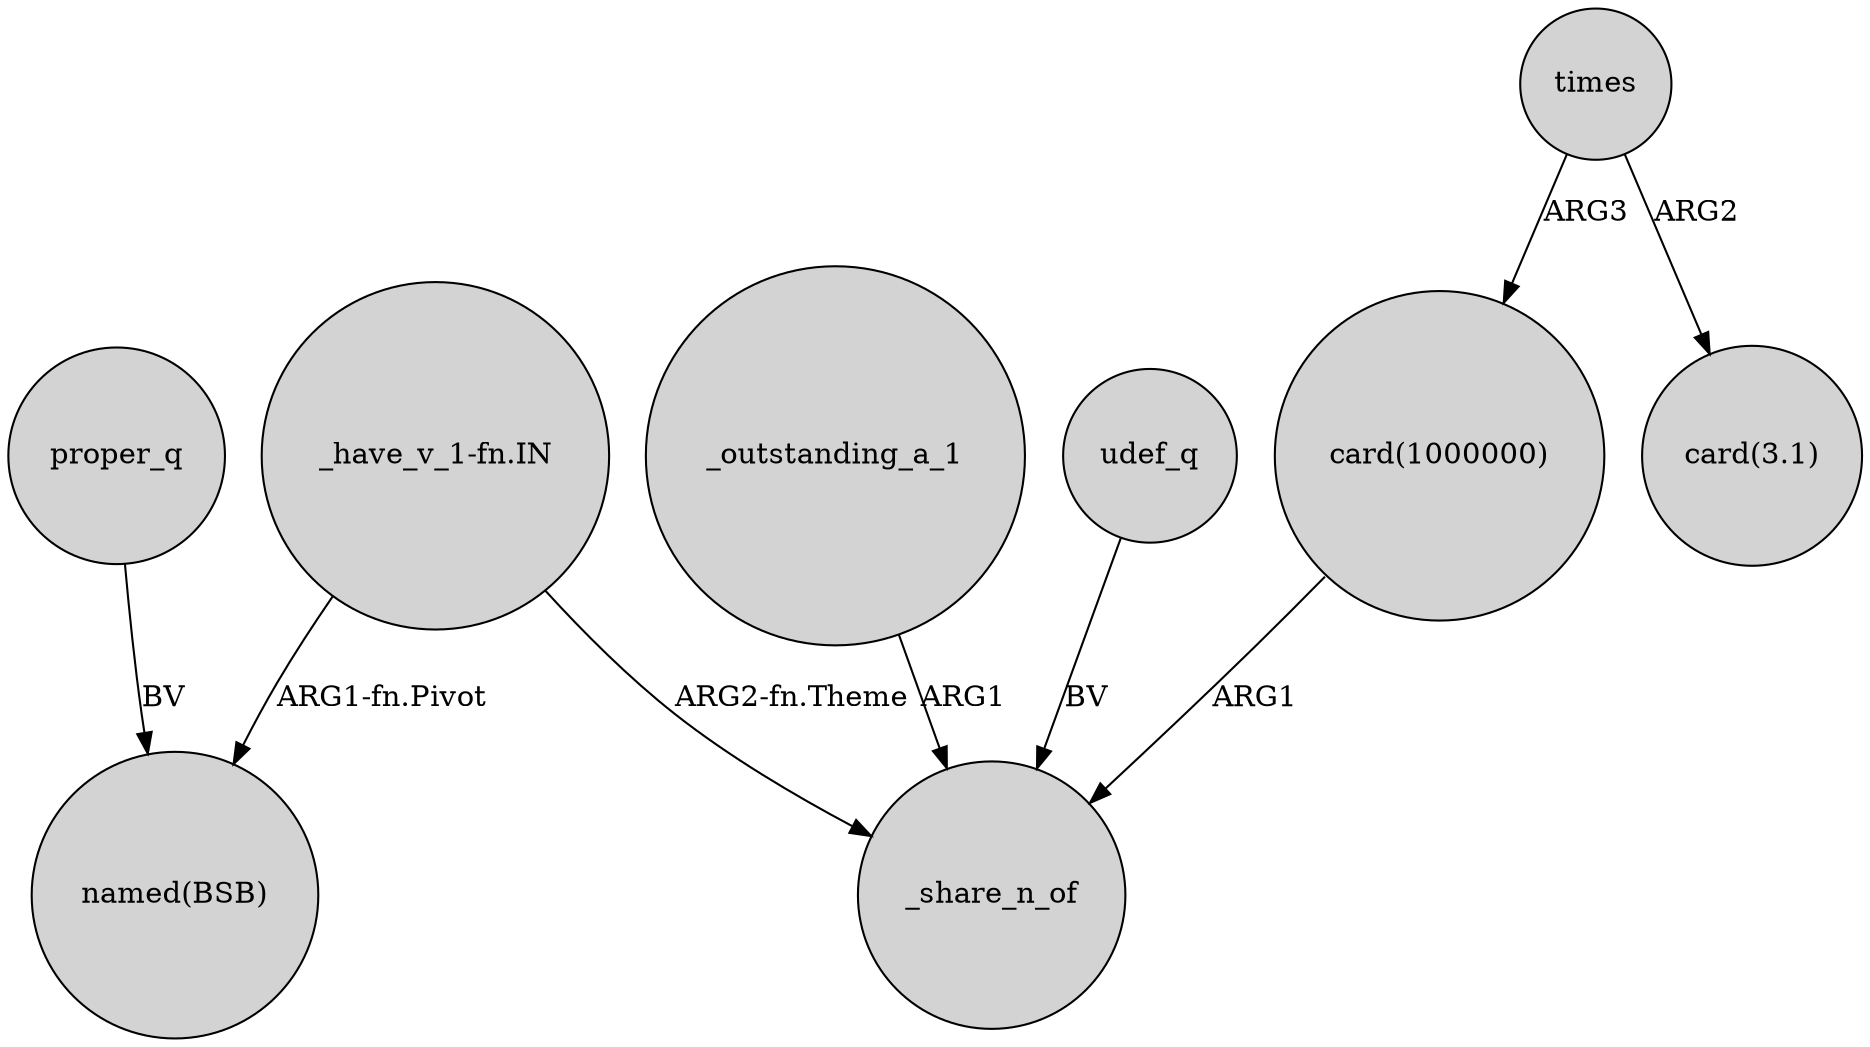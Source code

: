digraph {
	node [shape=circle style=filled]
	"_have_v_1-fn.IN" -> "named(BSB)" [label="ARG1-fn.Pivot"]
	proper_q -> "named(BSB)" [label=BV]
	times -> "card(3.1)" [label=ARG2]
	times -> "card(1000000)" [label=ARG3]
	"_have_v_1-fn.IN" -> _share_n_of [label="ARG2-fn.Theme"]
	_outstanding_a_1 -> _share_n_of [label=ARG1]
	udef_q -> _share_n_of [label=BV]
	"card(1000000)" -> _share_n_of [label=ARG1]
}
